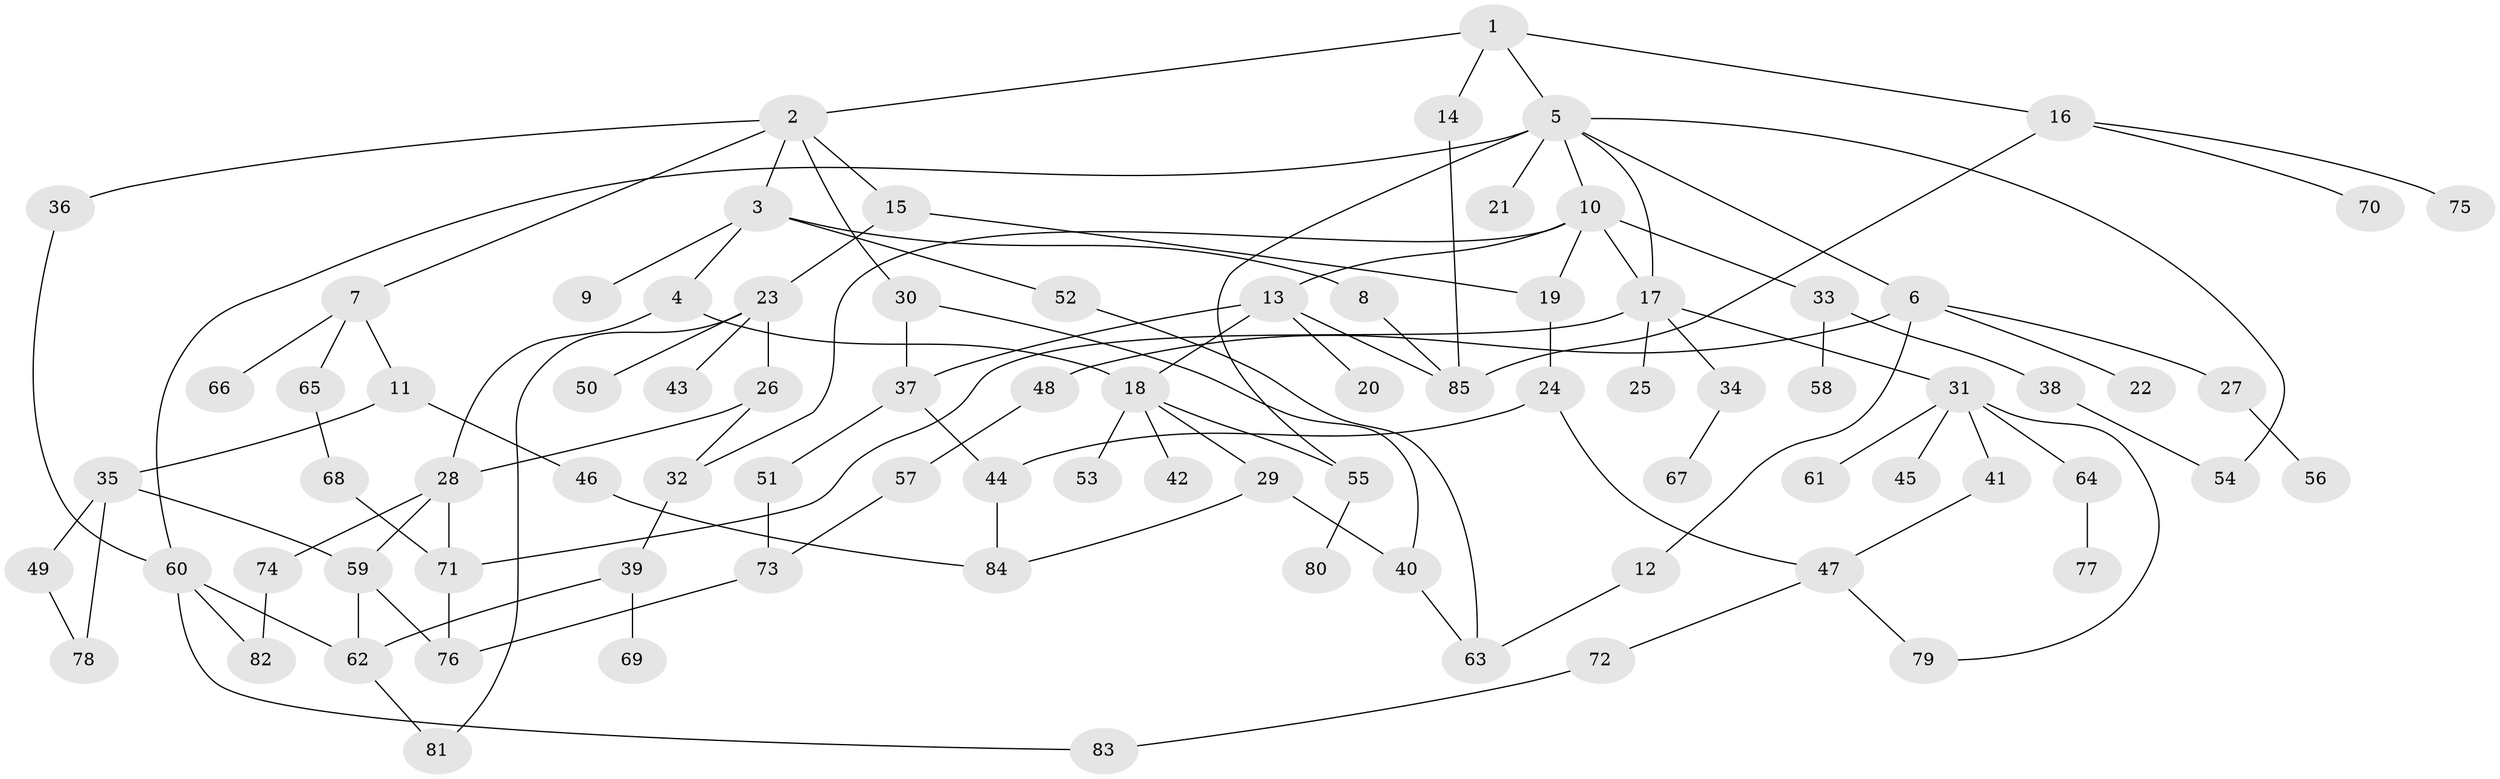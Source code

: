 // Generated by graph-tools (version 1.1) at 2025/34/03/09/25 02:34:17]
// undirected, 85 vertices, 116 edges
graph export_dot {
graph [start="1"]
  node [color=gray90,style=filled];
  1;
  2;
  3;
  4;
  5;
  6;
  7;
  8;
  9;
  10;
  11;
  12;
  13;
  14;
  15;
  16;
  17;
  18;
  19;
  20;
  21;
  22;
  23;
  24;
  25;
  26;
  27;
  28;
  29;
  30;
  31;
  32;
  33;
  34;
  35;
  36;
  37;
  38;
  39;
  40;
  41;
  42;
  43;
  44;
  45;
  46;
  47;
  48;
  49;
  50;
  51;
  52;
  53;
  54;
  55;
  56;
  57;
  58;
  59;
  60;
  61;
  62;
  63;
  64;
  65;
  66;
  67;
  68;
  69;
  70;
  71;
  72;
  73;
  74;
  75;
  76;
  77;
  78;
  79;
  80;
  81;
  82;
  83;
  84;
  85;
  1 -- 2;
  1 -- 5;
  1 -- 14;
  1 -- 16;
  2 -- 3;
  2 -- 7;
  2 -- 15;
  2 -- 30;
  2 -- 36;
  3 -- 4;
  3 -- 8;
  3 -- 9;
  3 -- 52;
  4 -- 18;
  4 -- 28;
  5 -- 6;
  5 -- 10;
  5 -- 21;
  5 -- 60;
  5 -- 17;
  5 -- 54;
  5 -- 55;
  6 -- 12;
  6 -- 22;
  6 -- 27;
  6 -- 48;
  7 -- 11;
  7 -- 65;
  7 -- 66;
  8 -- 85;
  10 -- 13;
  10 -- 17;
  10 -- 19;
  10 -- 32;
  10 -- 33;
  11 -- 35;
  11 -- 46;
  12 -- 63;
  13 -- 18;
  13 -- 20;
  13 -- 85;
  13 -- 37;
  14 -- 85;
  15 -- 23;
  15 -- 19;
  16 -- 70;
  16 -- 75;
  16 -- 85;
  17 -- 25;
  17 -- 31;
  17 -- 34;
  17 -- 71;
  18 -- 29;
  18 -- 42;
  18 -- 53;
  18 -- 55;
  19 -- 24;
  23 -- 26;
  23 -- 43;
  23 -- 50;
  23 -- 81;
  24 -- 47;
  24 -- 44;
  26 -- 28;
  26 -- 32;
  27 -- 56;
  28 -- 74;
  28 -- 71;
  28 -- 59;
  29 -- 40;
  29 -- 84;
  30 -- 37;
  30 -- 40;
  31 -- 41;
  31 -- 45;
  31 -- 61;
  31 -- 64;
  31 -- 79;
  32 -- 39;
  33 -- 38;
  33 -- 58;
  34 -- 67;
  35 -- 49;
  35 -- 59;
  35 -- 78;
  36 -- 60;
  37 -- 44;
  37 -- 51;
  38 -- 54;
  39 -- 62;
  39 -- 69;
  40 -- 63;
  41 -- 47;
  44 -- 84;
  46 -- 84;
  47 -- 72;
  47 -- 79;
  48 -- 57;
  49 -- 78;
  51 -- 73;
  52 -- 63;
  55 -- 80;
  57 -- 73;
  59 -- 76;
  59 -- 62;
  60 -- 83;
  60 -- 62;
  60 -- 82;
  62 -- 81;
  64 -- 77;
  65 -- 68;
  68 -- 71;
  71 -- 76;
  72 -- 83;
  73 -- 76;
  74 -- 82;
}
